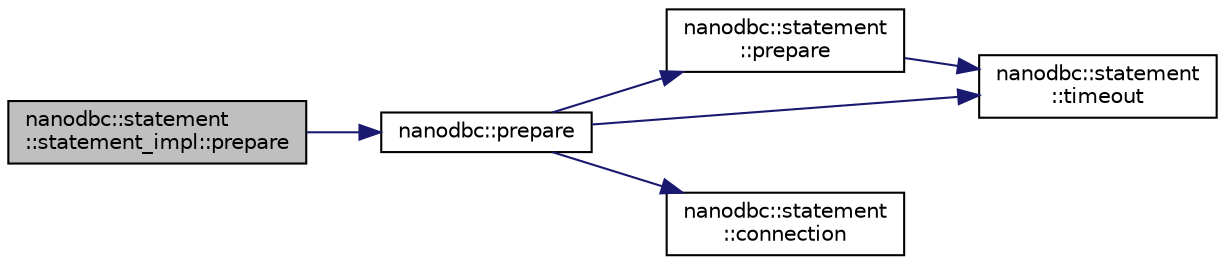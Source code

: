 digraph "nanodbc::statement::statement_impl::prepare"
{
 // LATEX_PDF_SIZE
  edge [fontname="Helvetica",fontsize="10",labelfontname="Helvetica",labelfontsize="10"];
  node [fontname="Helvetica",fontsize="10",shape=record];
  rankdir="LR";
  Node96 [label="nanodbc::statement\l::statement_impl::prepare",height=0.2,width=0.4,color="black", fillcolor="grey75", style="filled", fontcolor="black",tooltip=" "];
  Node96 -> Node97 [color="midnightblue",fontsize="10",style="solid",fontname="Helvetica"];
  Node97 [label="nanodbc::prepare",height=0.2,width=0.4,color="black", fillcolor="white", style="filled",URL="$group__mainf.html#ga961a75629487f22ebc87d114c5699bc2",tooltip="Prepares the given statement to execute on it associated connection."];
  Node97 -> Node98 [color="midnightblue",fontsize="10",style="solid",fontname="Helvetica"];
  Node98 [label="nanodbc::statement\l::prepare",height=0.2,width=0.4,color="black", fillcolor="white", style="filled",URL="$classnanodbc_1_1statement.html#a63b56d30a303014ce8f80df5e5b67dca",tooltip="Opens and prepares the given statement to execute on the given connection."];
  Node98 -> Node99 [color="midnightblue",fontsize="10",style="solid",fontname="Helvetica"];
  Node99 [label="nanodbc::statement\l::timeout",height=0.2,width=0.4,color="black", fillcolor="white", style="filled",URL="$classnanodbc_1_1statement.html#adbd1acbbdcc529dc668bfef341593573",tooltip="Sets the number in seconds before query timeout. Default is 0 indicating no timeout."];
  Node97 -> Node100 [color="midnightblue",fontsize="10",style="solid",fontname="Helvetica"];
  Node100 [label="nanodbc::statement\l::connection",height=0.2,width=0.4,color="black", fillcolor="white", style="filled",URL="$classnanodbc_1_1statement.html#a4eb59e468b303a9d6acbe3ba1c408495",tooltip="Returns the associated connection object if any."];
  Node97 -> Node99 [color="midnightblue",fontsize="10",style="solid",fontname="Helvetica"];
}
